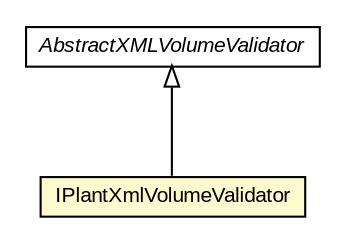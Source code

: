 #!/usr/local/bin/dot
#
# Class diagram 
# Generated by UMLGraph version R5_6-24-gf6e263 (http://www.umlgraph.org/)
#

digraph G {
	edge [fontname="arial",fontsize=10,labelfontname="arial",labelfontsize=10];
	node [fontname="arial",fontsize=10,shape=plaintext];
	nodesep=0.25;
	ranksep=0.5;
	// edu.arizona.biosemantics.semanticmarkup.io.validate.AbstractXMLVolumeValidator
	c88612 [label=<<table title="edu.arizona.biosemantics.semanticmarkup.io.validate.AbstractXMLVolumeValidator" border="0" cellborder="1" cellspacing="0" cellpadding="2" port="p" href="../AbstractXMLVolumeValidator.html">
		<tr><td><table border="0" cellspacing="0" cellpadding="1">
<tr><td align="center" balign="center"><font face="arial italic"> AbstractXMLVolumeValidator </font></td></tr>
		</table></td></tr>
		</table>>, URL="../AbstractXMLVolumeValidator.html", fontname="arial", fontcolor="black", fontsize=10.0];
	// edu.arizona.biosemantics.semanticmarkup.io.validate.lib.IPlantXmlVolumeValidator
	c88616 [label=<<table title="edu.arizona.biosemantics.semanticmarkup.io.validate.lib.IPlantXmlVolumeValidator" border="0" cellborder="1" cellspacing="0" cellpadding="2" port="p" bgcolor="lemonChiffon" href="./IPlantXmlVolumeValidator.html">
		<tr><td><table border="0" cellspacing="0" cellpadding="1">
<tr><td align="center" balign="center"> IPlantXmlVolumeValidator </td></tr>
		</table></td></tr>
		</table>>, URL="./IPlantXmlVolumeValidator.html", fontname="arial", fontcolor="black", fontsize=10.0];
	//edu.arizona.biosemantics.semanticmarkup.io.validate.lib.IPlantXmlVolumeValidator extends edu.arizona.biosemantics.semanticmarkup.io.validate.AbstractXMLVolumeValidator
	c88612:p -> c88616:p [dir=back,arrowtail=empty];
}

